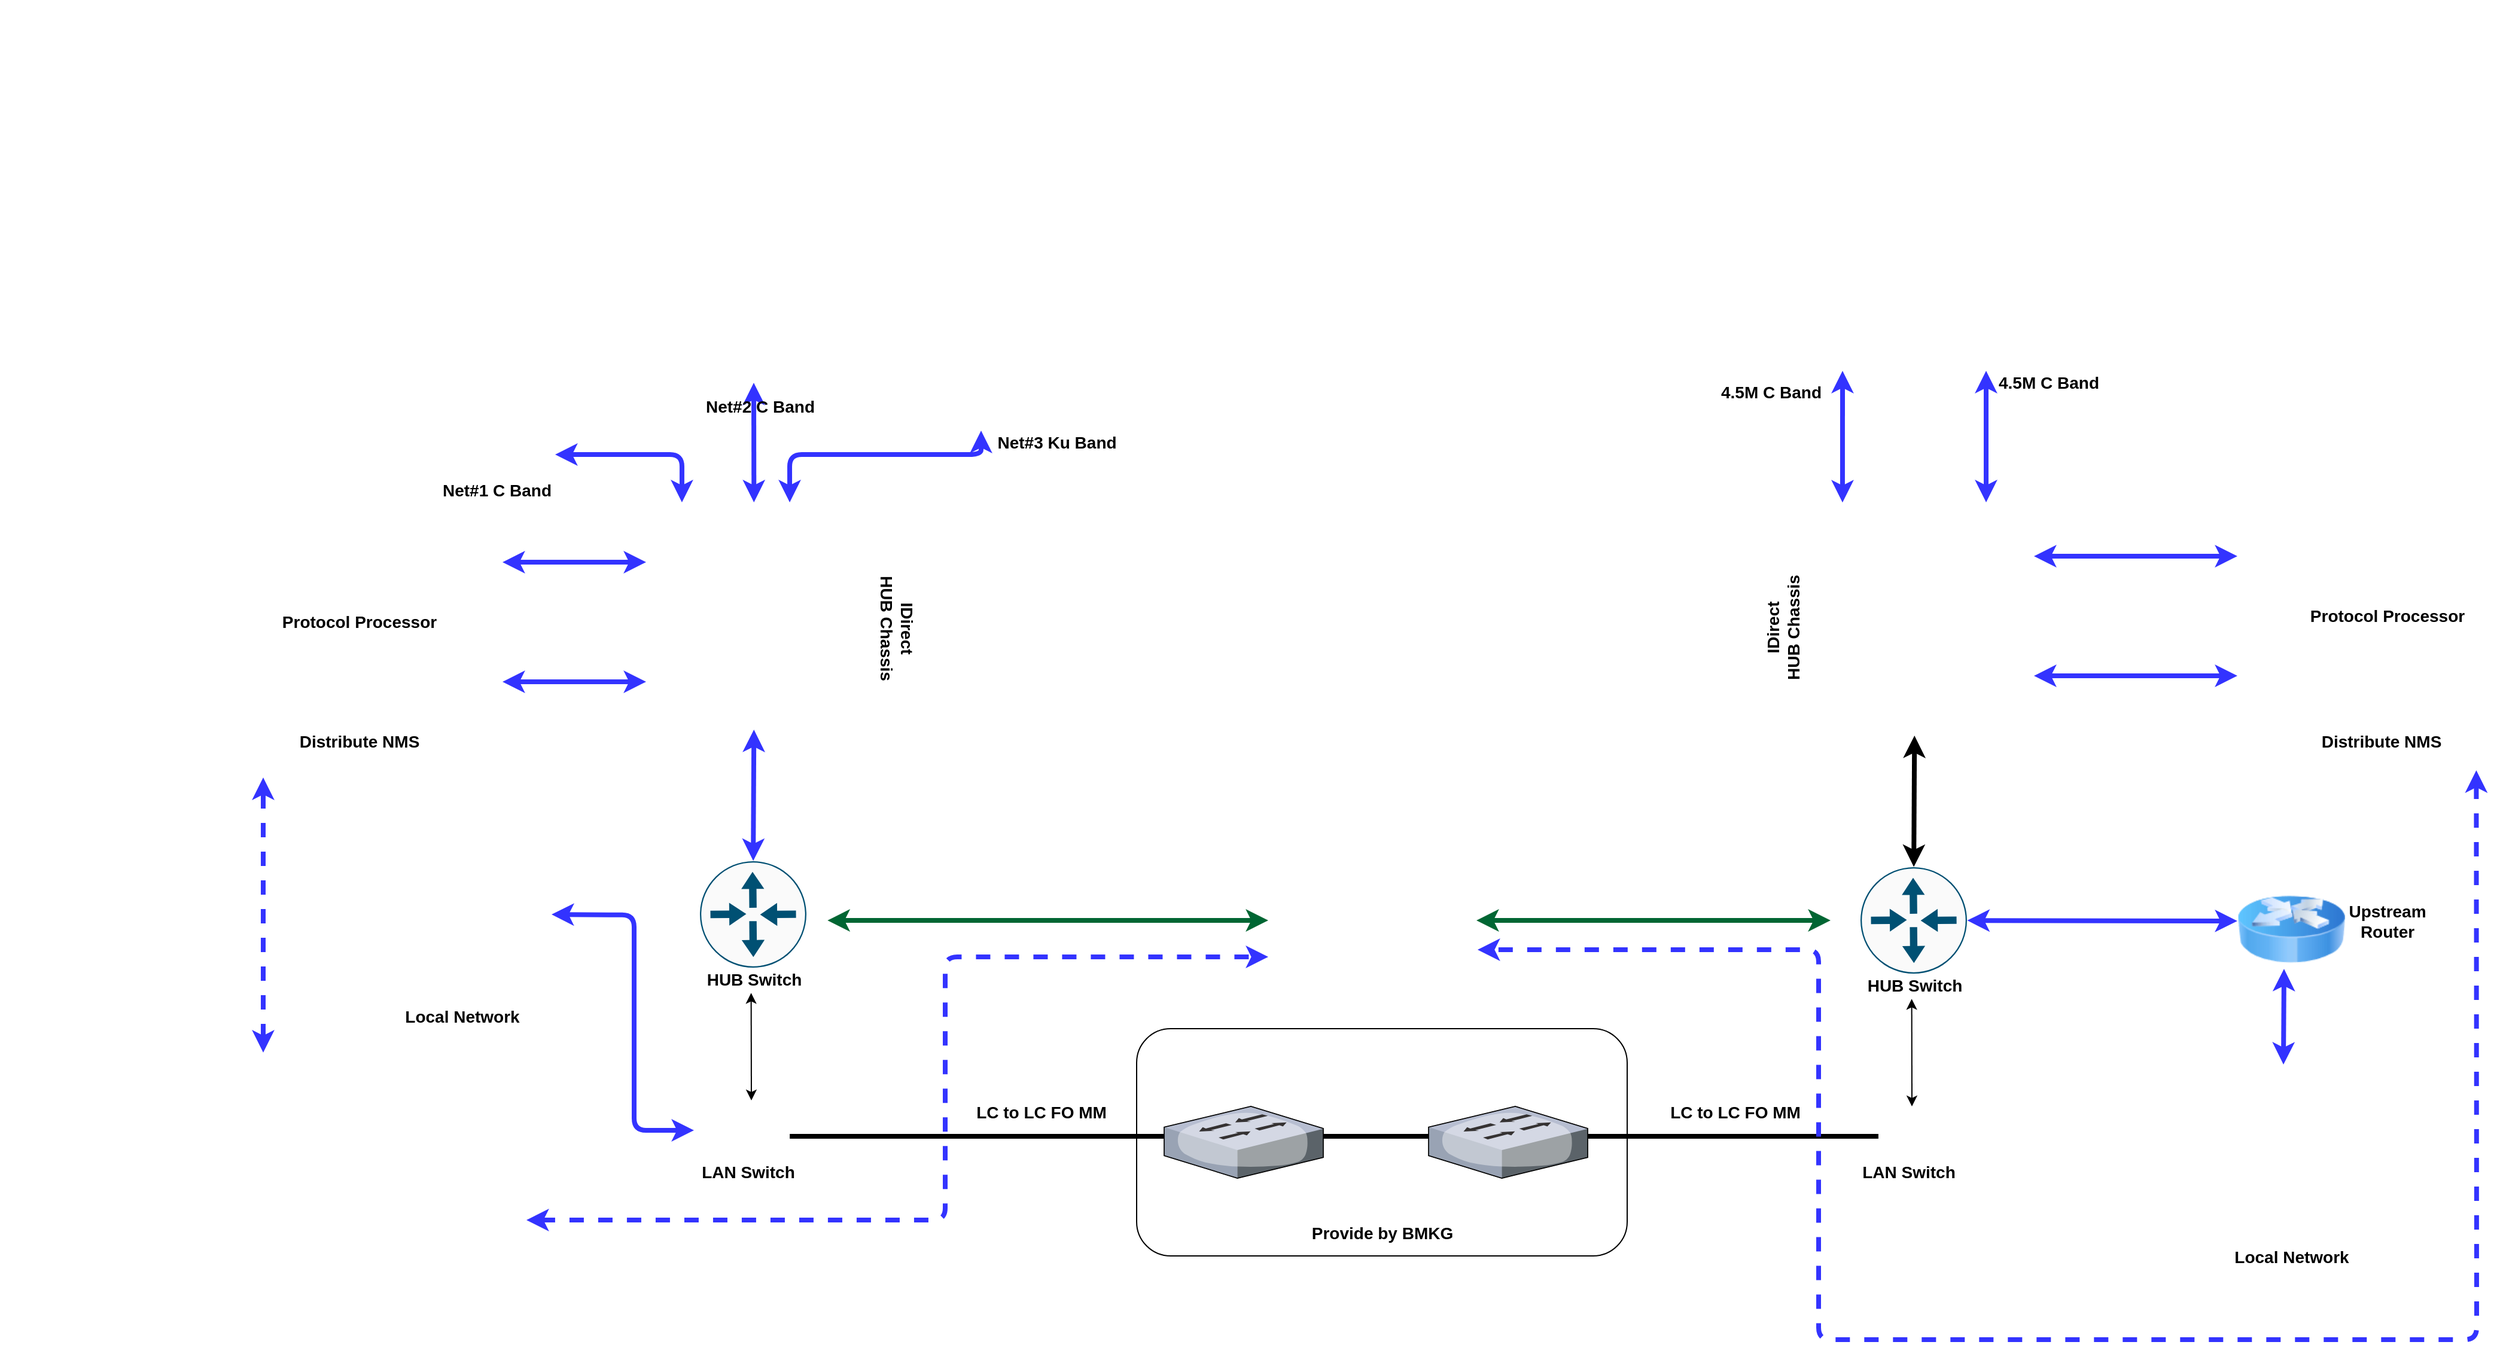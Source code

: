 <mxfile version="14.5.7" type="github">
  <diagram id="yCUWyppLQpPTohpj3Qdh" name="Page-1">
    <mxGraphModel dx="3031" dy="1100" grid="1" gridSize="10" guides="1" tooltips="1" connect="1" arrows="1" fold="1" page="1" pageScale="1" pageWidth="827" pageHeight="1169" math="0" shadow="0">
      <root>
        <mxCell id="0" />
        <mxCell id="1" parent="0" />
        <mxCell id="Th65c8opwPP33r4rbUSn-82" value="" style="shape=image;verticalLabelPosition=bottom;labelBackgroundColor=#ffffff;verticalAlign=top;aspect=fixed;imageAspect=0;image=https://www.idirect.net/wp-content/uploads/2018/11/Series-15100-270-235.jpg;" vertex="1" parent="1">
          <mxGeometry x="954.74" y="467" width="302.17" height="263" as="geometry" />
        </mxCell>
        <mxCell id="Th65c8opwPP33r4rbUSn-81" value="" style="shape=image;verticalLabelPosition=bottom;labelBackgroundColor=#ffffff;verticalAlign=top;aspect=fixed;imageAspect=0;image=https://www.idirect.net/wp-content/uploads/2018/11/Series-15100-270-235.jpg;" vertex="1" parent="1">
          <mxGeometry x="-10" y="467" width="302.17" height="263" as="geometry" />
        </mxCell>
        <mxCell id="Th65c8opwPP33r4rbUSn-1" value="" style="shape=image;html=1;verticalAlign=top;verticalLabelPosition=bottom;labelBackgroundColor=#ffffff;imageAspect=0;aspect=fixed;image=https://cdn3.iconfinder.com/data/icons/technology-1-1/512/technology-machine-electronic-device-17-128.png" vertex="1" parent="1">
          <mxGeometry x="606" y="80" width="128" height="128" as="geometry" />
        </mxCell>
        <mxCell id="Th65c8opwPP33r4rbUSn-4" value="" style="shape=image;html=1;verticalAlign=top;verticalLabelPosition=bottom;labelBackgroundColor=#ffffff;imageAspect=0;aspect=fixed;image=https://cdn2.iconfinder.com/data/icons/electronics-17/24/electronics-11-128.png" vertex="1" parent="1">
          <mxGeometry x="80" y="270" width="128" height="128" as="geometry" />
        </mxCell>
        <mxCell id="Th65c8opwPP33r4rbUSn-5" value="" style="shape=image;html=1;verticalAlign=top;verticalLabelPosition=bottom;labelBackgroundColor=#ffffff;imageAspect=0;aspect=fixed;image=https://cdn2.iconfinder.com/data/icons/electronics-17/24/electronics-11-128.png" vertex="1" parent="1">
          <mxGeometry x="270" y="340" width="100" height="100" as="geometry" />
        </mxCell>
        <mxCell id="Th65c8opwPP33r4rbUSn-6" value="" style="shape=image;html=1;verticalAlign=top;verticalLabelPosition=bottom;labelBackgroundColor=#ffffff;imageAspect=0;aspect=fixed;image=https://cdn2.iconfinder.com/data/icons/electronics-17/24/electronics-11-128.png" vertex="1" parent="1">
          <mxGeometry x="-120" y="380" width="100" height="100" as="geometry" />
        </mxCell>
        <mxCell id="Th65c8opwPP33r4rbUSn-8" value="" style="shape=image;verticalLabelPosition=bottom;labelBackgroundColor=#ffffff;verticalAlign=top;aspect=fixed;imageAspect=0;image=https://www.barnonetech.com/wp-content/uploads/2018/01/Dell-EMC-Gen14-R940-Front-600x275.png;" vertex="1" parent="1">
          <mxGeometry x="-300" y="520" width="218.49" height="100" as="geometry" />
        </mxCell>
        <mxCell id="Th65c8opwPP33r4rbUSn-9" value="" style="shape=image;verticalLabelPosition=bottom;labelBackgroundColor=#ffffff;verticalAlign=top;aspect=fixed;imageAspect=0;image=https://www.barnonetech.com/wp-content/uploads/2018/01/Dell-EMC-Gen14-R940-Front-600x275.png;" vertex="1" parent="1">
          <mxGeometry x="-300" y="620" width="218.49" height="100" as="geometry" />
        </mxCell>
        <mxCell id="Th65c8opwPP33r4rbUSn-10" value="" style="endArrow=classic;startArrow=classic;html=1;strokeColor=#3333FF;strokeWidth=4;" edge="1" parent="1">
          <mxGeometry width="50" height="50" relative="1" as="geometry">
            <mxPoint x="40" y="550" as="sourcePoint" />
            <mxPoint x="-80" y="550" as="targetPoint" />
          </mxGeometry>
        </mxCell>
        <mxCell id="Th65c8opwPP33r4rbUSn-11" value="" style="endArrow=classic;startArrow=classic;html=1;strokeColor=#3333FF;strokeWidth=4;" edge="1" parent="1">
          <mxGeometry width="50" height="50" relative="1" as="geometry">
            <mxPoint x="40" y="650" as="sourcePoint" />
            <mxPoint x="-80" y="650" as="targetPoint" />
          </mxGeometry>
        </mxCell>
        <mxCell id="Th65c8opwPP33r4rbUSn-12" value="" style="endArrow=classic;startArrow=classic;html=1;exitX=0.317;exitY=0.148;exitDx=0;exitDy=0;exitPerimeter=0;strokeColor=#3333FF;strokeWidth=4;" edge="1" parent="1">
          <mxGeometry width="50" height="50" relative="1" as="geometry">
            <mxPoint x="69.969" y="499.96" as="sourcePoint" />
            <mxPoint x="-36" y="460" as="targetPoint" />
            <Array as="points">
              <mxPoint x="70" y="460" />
            </Array>
          </mxGeometry>
        </mxCell>
        <mxCell id="Th65c8opwPP33r4rbUSn-13" value="" style="endArrow=classic;startArrow=classic;html=1;exitX=0.476;exitY=0.148;exitDx=0;exitDy=0;exitPerimeter=0;strokeColor=#3333FF;strokeWidth=4;" edge="1" parent="1">
          <mxGeometry width="50" height="50" relative="1" as="geometry">
            <mxPoint x="130.142" y="499.96" as="sourcePoint" />
            <mxPoint x="130" y="400" as="targetPoint" />
          </mxGeometry>
        </mxCell>
        <mxCell id="Th65c8opwPP33r4rbUSn-14" value="" style="endArrow=classic;startArrow=classic;html=1;exitX=0.555;exitY=0.148;exitDx=0;exitDy=0;exitPerimeter=0;entryX=0.5;entryY=1;entryDx=0;entryDy=0;strokeColor=#3333FF;strokeWidth=4;" edge="1" parent="1" target="Th65c8opwPP33r4rbUSn-5">
          <mxGeometry width="50" height="50" relative="1" as="geometry">
            <mxPoint x="160.04" y="499.96" as="sourcePoint" />
            <mxPoint x="140" y="410" as="targetPoint" />
            <Array as="points">
              <mxPoint x="160" y="460" />
              <mxPoint x="320" y="460" />
            </Array>
          </mxGeometry>
        </mxCell>
        <mxCell id="Th65c8opwPP33r4rbUSn-15" value="" style="points=[[0.5,0,0],[1,0.5,0],[0.5,1,0],[0,0.5,0],[0.145,0.145,0],[0.856,0.145,0],[0.855,0.856,0],[0.145,0.855,0]];verticalLabelPosition=bottom;html=1;verticalAlign=top;aspect=fixed;align=center;pointerEvents=1;shape=mxgraph.cisco19.rect;prIcon=router;fillColor=#FAFAFA;strokeColor=#005073;rotation=-45;" vertex="1" parent="1">
          <mxGeometry x="85" y="800" width="89" height="89" as="geometry" />
        </mxCell>
        <mxCell id="Th65c8opwPP33r4rbUSn-16" value="" style="endArrow=classic;startArrow=classic;html=1;exitX=0.856;exitY=0.145;exitDx=0;exitDy=0;exitPerimeter=0;entryX=0.476;entryY=0.852;entryDx=0;entryDy=0;entryPerimeter=0;strokeColor=#3333FF;strokeWidth=4;" edge="1" parent="1" source="Th65c8opwPP33r4rbUSn-15">
          <mxGeometry width="50" height="50" relative="1" as="geometry">
            <mxPoint x="40" y="790" as="sourcePoint" />
            <mxPoint x="130.142" y="690.04" as="targetPoint" />
          </mxGeometry>
        </mxCell>
        <mxCell id="Th65c8opwPP33r4rbUSn-18" value="" style="shape=image;verticalLabelPosition=bottom;labelBackgroundColor=#ffffff;verticalAlign=top;aspect=fixed;imageAspect=0;image=https://cdn.pixabay.com/photo/2012/04/12/10/22/router-29336__340.png;" vertex="1" parent="1">
          <mxGeometry x="80" y="990" width="111.65" height="70" as="geometry" />
        </mxCell>
        <mxCell id="Th65c8opwPP33r4rbUSn-19" value="&lt;b&gt;&lt;font style=&quot;font-size: 14px&quot;&gt;HUB Switch&lt;/font&gt;&lt;/b&gt;" style="text;html=1;align=center;verticalAlign=middle;resizable=0;points=[];autosize=1;" vertex="1" parent="1">
          <mxGeometry x="84.51" y="889" width="90" height="20" as="geometry" />
        </mxCell>
        <mxCell id="Th65c8opwPP33r4rbUSn-20" value="" style="endArrow=classic;startArrow=classic;html=1;entryX=0.481;entryY=1.058;entryDx=0;entryDy=0;entryPerimeter=0;" edge="1" parent="1" target="Th65c8opwPP33r4rbUSn-19">
          <mxGeometry width="50" height="50" relative="1" as="geometry">
            <mxPoint x="128" y="1000" as="sourcePoint" />
            <mxPoint x="90" y="990" as="targetPoint" />
          </mxGeometry>
        </mxCell>
        <mxCell id="Th65c8opwPP33r4rbUSn-23" value="" style="shape=image;html=1;verticalAlign=top;verticalLabelPosition=bottom;labelBackgroundColor=#ffffff;imageAspect=0;aspect=fixed;image=https://cdn2.iconfinder.com/data/icons/electronics-17/24/electronics-11-128.png;rotation=-90;" vertex="1" parent="1">
          <mxGeometry x="990" y="290" width="100" height="100" as="geometry" />
        </mxCell>
        <mxCell id="Th65c8opwPP33r4rbUSn-25" value="" style="shape=image;verticalLabelPosition=bottom;labelBackgroundColor=#ffffff;verticalAlign=top;aspect=fixed;imageAspect=0;image=https://www.barnonetech.com/wp-content/uploads/2018/01/Dell-EMC-Gen14-R940-Front-600x275.png;" vertex="1" parent="1">
          <mxGeometry x="1370" y="520" width="218.49" height="100" as="geometry" />
        </mxCell>
        <mxCell id="Th65c8opwPP33r4rbUSn-26" value="" style="shape=image;verticalLabelPosition=bottom;labelBackgroundColor=#ffffff;verticalAlign=top;aspect=fixed;imageAspect=0;image=https://www.barnonetech.com/wp-content/uploads/2018/01/Dell-EMC-Gen14-R940-Front-600x275.png;" vertex="1" parent="1">
          <mxGeometry x="1370" y="620" width="218.49" height="100" as="geometry" />
        </mxCell>
        <mxCell id="Th65c8opwPP33r4rbUSn-27" value="" style="endArrow=classic;startArrow=classic;html=1;entryX=0;entryY=0.25;entryDx=0;entryDy=0;strokeColor=#3333FF;strokeWidth=4;" edge="1" parent="1" target="Th65c8opwPP33r4rbUSn-25">
          <mxGeometry width="50" height="50" relative="1" as="geometry">
            <mxPoint x="1200" y="545" as="sourcePoint" />
            <mxPoint x="890" y="555" as="targetPoint" />
          </mxGeometry>
        </mxCell>
        <mxCell id="Th65c8opwPP33r4rbUSn-28" value="" style="endArrow=classic;startArrow=classic;html=1;exitX=0;exitY=0.25;exitDx=0;exitDy=0;strokeColor=#3333FF;strokeWidth=4;" edge="1" parent="1" source="Th65c8opwPP33r4rbUSn-26">
          <mxGeometry width="50" height="50" relative="1" as="geometry">
            <mxPoint x="1010" y="655" as="sourcePoint" />
            <mxPoint x="1200" y="645" as="targetPoint" />
          </mxGeometry>
        </mxCell>
        <mxCell id="Th65c8opwPP33r4rbUSn-32" value="" style="points=[[0.5,0,0],[1,0.5,0],[0.5,1,0],[0,0.5,0],[0.145,0.145,0],[0.856,0.145,0],[0.855,0.856,0],[0.145,0.855,0]];verticalLabelPosition=bottom;html=1;verticalAlign=top;aspect=fixed;align=center;pointerEvents=1;shape=mxgraph.cisco19.rect;prIcon=router;fillColor=#FAFAFA;strokeColor=#005073;rotation=-45;" vertex="1" parent="1">
          <mxGeometry x="1055" y="805" width="89" height="89" as="geometry" />
        </mxCell>
        <mxCell id="Th65c8opwPP33r4rbUSn-33" value="" style="endArrow=classic;startArrow=classic;html=1;exitX=0.856;exitY=0.145;exitDx=0;exitDy=0;exitPerimeter=0;entryX=0.476;entryY=0.852;entryDx=0;entryDy=0;entryPerimeter=0;strokeWidth=4;" edge="1" source="Th65c8opwPP33r4rbUSn-32" parent="1">
          <mxGeometry width="50" height="50" relative="1" as="geometry">
            <mxPoint x="1010" y="795" as="sourcePoint" />
            <mxPoint x="1100.142" y="695.04" as="targetPoint" />
          </mxGeometry>
        </mxCell>
        <mxCell id="Th65c8opwPP33r4rbUSn-34" value="" style="shape=image;verticalLabelPosition=bottom;labelBackgroundColor=#ffffff;verticalAlign=top;aspect=fixed;imageAspect=0;image=https://cdn.pixabay.com/photo/2012/04/12/10/22/router-29336__340.png;" vertex="1" parent="1">
          <mxGeometry x="1050" y="990" width="111.65" height="70" as="geometry" />
        </mxCell>
        <mxCell id="Th65c8opwPP33r4rbUSn-35" value="&lt;b&gt;&lt;font style=&quot;font-size: 14px&quot;&gt;HUB Switch&lt;/font&gt;&lt;/b&gt;" style="text;html=1;align=center;verticalAlign=middle;resizable=0;points=[];autosize=1;" vertex="1" parent="1">
          <mxGeometry x="1054.51" y="894" width="90" height="20" as="geometry" />
        </mxCell>
        <mxCell id="Th65c8opwPP33r4rbUSn-36" value="" style="endArrow=classic;startArrow=classic;html=1;entryX=0.481;entryY=1.058;entryDx=0;entryDy=0;entryPerimeter=0;" edge="1" target="Th65c8opwPP33r4rbUSn-35" parent="1">
          <mxGeometry width="50" height="50" relative="1" as="geometry">
            <mxPoint x="1098" y="1005" as="sourcePoint" />
            <mxPoint x="1060" y="995" as="targetPoint" />
          </mxGeometry>
        </mxCell>
        <mxCell id="Th65c8opwPP33r4rbUSn-37" value="" style="shape=image;html=1;verticalAlign=top;verticalLabelPosition=bottom;labelBackgroundColor=#ffffff;imageAspect=0;aspect=fixed;image=https://cdn2.iconfinder.com/data/icons/electronics-17/24/electronics-11-128.png;rotation=-90;" vertex="1" parent="1">
          <mxGeometry x="1110" y="290" width="100" height="100" as="geometry" />
        </mxCell>
        <mxCell id="Th65c8opwPP33r4rbUSn-38" value="" style="endArrow=classic;startArrow=classic;html=1;entryX=0;entryY=0.5;entryDx=0;entryDy=0;exitX=0.317;exitY=0.13;exitDx=0;exitDy=0;exitPerimeter=0;strokeColor=#3333FF;strokeWidth=4;" edge="1" parent="1" target="Th65c8opwPP33r4rbUSn-23">
          <mxGeometry width="50" height="50" relative="1" as="geometry">
            <mxPoint x="1039.969" y="500.1" as="sourcePoint" />
            <mxPoint x="930" y="470" as="targetPoint" />
          </mxGeometry>
        </mxCell>
        <mxCell id="Th65c8opwPP33r4rbUSn-39" value="" style="endArrow=classic;startArrow=classic;html=1;entryX=0;entryY=0.5;entryDx=0;entryDy=0;entryPerimeter=0;strokeColor=#3333FF;strokeWidth=4;" edge="1" parent="1" target="Th65c8opwPP33r4rbUSn-37">
          <mxGeometry width="50" height="50" relative="1" as="geometry">
            <mxPoint x="1160" y="500" as="sourcePoint" />
            <mxPoint x="1160" y="400" as="targetPoint" />
          </mxGeometry>
        </mxCell>
        <mxCell id="Th65c8opwPP33r4rbUSn-43" value="" style="shape=image;verticalLabelPosition=bottom;labelBackgroundColor=#ffffff;verticalAlign=top;aspect=fixed;imageAspect=0;image=https://icon-library.com/images/vpn-icon/vpn-icon-2.jpg;" vertex="1" parent="1">
          <mxGeometry x="574" y="769.5" width="160" height="160" as="geometry" />
        </mxCell>
        <mxCell id="Th65c8opwPP33r4rbUSn-44" value="" style="endArrow=classic;startArrow=classic;html=1;exitX=1;exitY=0.5;exitDx=0;exitDy=0;strokeWidth=4;strokeColor=#006633;" edge="1" parent="1">
          <mxGeometry width="50" height="50" relative="1" as="geometry">
            <mxPoint x="191.65" y="849.5" as="sourcePoint" />
            <mxPoint x="560" y="849.5" as="targetPoint" />
          </mxGeometry>
        </mxCell>
        <mxCell id="Th65c8opwPP33r4rbUSn-45" value="" style="endArrow=classic;startArrow=classic;html=1;exitX=1;exitY=0.5;exitDx=0;exitDy=0;strokeWidth=4;strokeColor=#006633;" edge="1" parent="1" source="Th65c8opwPP33r4rbUSn-43">
          <mxGeometry width="50" height="50" relative="1" as="geometry">
            <mxPoint x="620" y="594.5" as="sourcePoint" />
            <mxPoint x="1030" y="849.5" as="targetPoint" />
          </mxGeometry>
        </mxCell>
        <mxCell id="Th65c8opwPP33r4rbUSn-47" value="" style="shape=image;verticalLabelPosition=bottom;labelBackgroundColor=#ffffff;verticalAlign=top;aspect=fixed;imageAspect=0;image=https://static.thenounproject.com/png/1875758-200.png;" vertex="1" parent="1">
          <mxGeometry x="-190" y="769" width="151" height="151" as="geometry" />
        </mxCell>
        <mxCell id="Th65c8opwPP33r4rbUSn-48" value="" style="endArrow=classic;startArrow=classic;html=1;strokeWidth=4;exitX=1;exitY=0.5;exitDx=0;exitDy=0;entryX=0;entryY=0.5;entryDx=0;entryDy=0;strokeColor=#3333FF;" edge="1" parent="1" source="Th65c8opwPP33r4rbUSn-47" target="Th65c8opwPP33r4rbUSn-18">
          <mxGeometry width="50" height="50" relative="1" as="geometry">
            <mxPoint x="620" y="1020" as="sourcePoint" />
            <mxPoint x="670" y="970" as="targetPoint" />
            <Array as="points">
              <mxPoint x="30" y="845" />
              <mxPoint x="30" y="1025" />
            </Array>
          </mxGeometry>
        </mxCell>
        <mxCell id="Th65c8opwPP33r4rbUSn-49" value="" style="shape=image;verticalLabelPosition=bottom;labelBackgroundColor=#ffffff;verticalAlign=top;aspect=fixed;imageAspect=0;image=https://static.thenounproject.com/png/1875758-200.png;" vertex="1" parent="1">
          <mxGeometry x="1333" y="970" width="151" height="151" as="geometry" />
        </mxCell>
        <mxCell id="Th65c8opwPP33r4rbUSn-50" value="" style="image;html=1;image=img/lib/clip_art/networking/Router_Icon_128x128.png" vertex="1" parent="1">
          <mxGeometry x="1370" y="809" width="90" height="96" as="geometry" />
        </mxCell>
        <mxCell id="Th65c8opwPP33r4rbUSn-51" value="&lt;b&gt;&lt;font style=&quot;font-size: 14px&quot;&gt;LAN Switch&lt;/font&gt;&lt;/b&gt;" style="text;html=1;align=center;verticalAlign=middle;resizable=0;points=[];autosize=1;" vertex="1" parent="1">
          <mxGeometry x="80.0" y="1050" width="90" height="20" as="geometry" />
        </mxCell>
        <mxCell id="Th65c8opwPP33r4rbUSn-52" value="&lt;b&gt;&lt;font style=&quot;font-size: 14px&quot;&gt;LAN Switch&lt;/font&gt;&lt;/b&gt;" style="text;html=1;align=center;verticalAlign=middle;resizable=0;points=[];autosize=1;" vertex="1" parent="1">
          <mxGeometry x="1050" y="1050" width="90" height="20" as="geometry" />
        </mxCell>
        <mxCell id="Th65c8opwPP33r4rbUSn-53" value="&lt;b&gt;&lt;font style=&quot;font-size: 14px&quot;&gt;Upstream &lt;br&gt;Router&lt;/font&gt;&lt;/b&gt;" style="text;html=1;align=center;verticalAlign=middle;resizable=0;points=[];autosize=1;" vertex="1" parent="1">
          <mxGeometry x="1455" y="834.5" width="80" height="30" as="geometry" />
        </mxCell>
        <mxCell id="Th65c8opwPP33r4rbUSn-55" value="" style="endArrow=classic;startArrow=classic;html=1;strokeWidth=4;exitX=0.855;exitY=0.856;exitDx=0;exitDy=0;exitPerimeter=0;strokeColor=#3333FF;" edge="1" parent="1" source="Th65c8opwPP33r4rbUSn-32">
          <mxGeometry width="50" height="50" relative="1" as="geometry">
            <mxPoint x="690" y="810" as="sourcePoint" />
            <mxPoint x="1370" y="850" as="targetPoint" />
          </mxGeometry>
        </mxCell>
        <mxCell id="Th65c8opwPP33r4rbUSn-56" value="" style="endArrow=classic;startArrow=classic;html=1;strokeWidth=4;exitX=0.5;exitY=0;exitDx=0;exitDy=0;strokeColor=#3333FF;" edge="1" parent="1" source="Th65c8opwPP33r4rbUSn-49">
          <mxGeometry width="50" height="50" relative="1" as="geometry">
            <mxPoint x="690" y="810" as="sourcePoint" />
            <mxPoint x="1409" y="890" as="targetPoint" />
          </mxGeometry>
        </mxCell>
        <mxCell id="Th65c8opwPP33r4rbUSn-57" value="&lt;b&gt;&lt;font style=&quot;font-size: 14px&quot;&gt;Local Network&lt;/font&gt;&lt;/b&gt;" style="text;html=1;align=center;verticalAlign=middle;resizable=0;points=[];autosize=1;" vertex="1" parent="1">
          <mxGeometry x="-169.5" y="920" width="110" height="20" as="geometry" />
        </mxCell>
        <mxCell id="Th65c8opwPP33r4rbUSn-58" value="&lt;b&gt;&lt;font style=&quot;font-size: 14px&quot;&gt;Local Network&lt;/font&gt;&lt;/b&gt;" style="text;html=1;align=center;verticalAlign=middle;resizable=0;points=[];autosize=1;" vertex="1" parent="1">
          <mxGeometry x="1360" y="1121" width="110" height="20" as="geometry" />
        </mxCell>
        <mxCell id="Th65c8opwPP33r4rbUSn-59" value="" style="endArrow=none;html=1;strokeWidth=4;exitX=0.717;exitY=0.571;exitDx=0;exitDy=0;exitPerimeter=0;entryX=0.179;entryY=0.571;entryDx=0;entryDy=0;entryPerimeter=0;" edge="1" parent="1" source="Th65c8opwPP33r4rbUSn-18" target="Th65c8opwPP33r4rbUSn-34">
          <mxGeometry width="50" height="50" relative="1" as="geometry">
            <mxPoint x="520" y="800" as="sourcePoint" />
            <mxPoint x="570" y="750" as="targetPoint" />
          </mxGeometry>
        </mxCell>
        <mxCell id="Th65c8opwPP33r4rbUSn-60" value="" style="rounded=1;whiteSpace=wrap;html=1;fillColor=none;" vertex="1" parent="1">
          <mxGeometry x="450" y="940" width="410" height="190" as="geometry" />
        </mxCell>
        <mxCell id="Th65c8opwPP33r4rbUSn-61" value="" style="verticalLabelPosition=bottom;aspect=fixed;html=1;verticalAlign=top;strokeColor=none;align=center;outlineConnect=0;shape=mxgraph.citrix.switch;fillColor=none;" vertex="1" parent="1">
          <mxGeometry x="472.99" y="1005" width="133.01" height="60" as="geometry" />
        </mxCell>
        <mxCell id="Th65c8opwPP33r4rbUSn-62" value="" style="verticalLabelPosition=bottom;aspect=fixed;html=1;verticalAlign=top;strokeColor=none;align=center;outlineConnect=0;shape=mxgraph.citrix.switch;fillColor=none;" vertex="1" parent="1">
          <mxGeometry x="694" y="1005" width="133.01" height="60" as="geometry" />
        </mxCell>
        <mxCell id="Th65c8opwPP33r4rbUSn-63" value="&lt;b&gt;&lt;font style=&quot;font-size: 14px&quot;&gt;Provide by BMKG&lt;/font&gt;&lt;/b&gt;" style="text;html=1;align=center;verticalAlign=middle;resizable=0;points=[];autosize=1;" vertex="1" parent="1">
          <mxGeometry x="590" y="1101" width="130" height="20" as="geometry" />
        </mxCell>
        <mxCell id="Th65c8opwPP33r4rbUSn-64" value="&lt;b&gt;&lt;font style=&quot;font-size: 14px&quot;&gt;LC to LC FO MM&lt;/font&gt;&lt;/b&gt;" style="text;html=1;align=center;verticalAlign=middle;resizable=0;points=[];autosize=1;" vertex="1" parent="1">
          <mxGeometry x="310" y="1000" width="120" height="20" as="geometry" />
        </mxCell>
        <mxCell id="Th65c8opwPP33r4rbUSn-65" value="&lt;b&gt;&lt;font style=&quot;font-size: 14px&quot;&gt;LC to LC FO MM&lt;/font&gt;&lt;/b&gt;" style="text;html=1;align=center;verticalAlign=middle;resizable=0;points=[];autosize=1;" vertex="1" parent="1">
          <mxGeometry x="890" y="1000" width="120" height="20" as="geometry" />
        </mxCell>
        <mxCell id="Th65c8opwPP33r4rbUSn-66" value="" style="shape=image;verticalLabelPosition=bottom;labelBackgroundColor=#ffffff;verticalAlign=top;aspect=fixed;imageAspect=0;image=https://www.barantum.com/blog/wp-content/uploads/2019/04/Monitoring-Sales.png;" vertex="1" parent="1">
          <mxGeometry x="-500" y="970" width="490" height="183.75" as="geometry" />
        </mxCell>
        <mxCell id="Th65c8opwPP33r4rbUSn-67" value="" style="endArrow=classic;startArrow=classic;html=1;strokeWidth=4;dashed=1;strokeColor=#3333FF;" edge="1" parent="1">
          <mxGeometry width="50" height="50" relative="1" as="geometry">
            <mxPoint x="-280" y="960" as="sourcePoint" />
            <mxPoint x="-280" y="730" as="targetPoint" />
          </mxGeometry>
        </mxCell>
        <mxCell id="Th65c8opwPP33r4rbUSn-68" value="" style="endArrow=classic;startArrow=classic;html=1;strokeWidth=4;dashed=1;strokeColor=#3333FF;" edge="1" parent="1">
          <mxGeometry width="50" height="50" relative="1" as="geometry">
            <mxPoint x="-60" y="1100" as="sourcePoint" />
            <mxPoint x="560" y="880" as="targetPoint" />
            <Array as="points">
              <mxPoint x="290" y="1100" />
              <mxPoint x="290" y="880" />
            </Array>
          </mxGeometry>
        </mxCell>
        <mxCell id="Th65c8opwPP33r4rbUSn-69" value="" style="endArrow=classic;startArrow=classic;html=1;dashed=1;strokeWidth=4;entryX=1.006;entryY=0.653;entryDx=0;entryDy=0;entryPerimeter=0;exitX=0.914;exitY=1.04;exitDx=0;exitDy=0;exitPerimeter=0;strokeColor=#3333FF;" edge="1" parent="1" source="Th65c8opwPP33r4rbUSn-26" target="Th65c8opwPP33r4rbUSn-43">
          <mxGeometry width="50" height="50" relative="1" as="geometry">
            <mxPoint x="1570" y="760" as="sourcePoint" />
            <mxPoint x="650" y="980" as="targetPoint" />
            <Array as="points">
              <mxPoint x="1570" y="1200" />
              <mxPoint x="1020" y="1200" />
              <mxPoint x="1020" y="874" />
            </Array>
          </mxGeometry>
        </mxCell>
        <mxCell id="Th65c8opwPP33r4rbUSn-70" value="&lt;b&gt;&lt;font style=&quot;font-size: 14px&quot;&gt;Distribute NMS&lt;/font&gt;&lt;/b&gt;" style="text;html=1;align=center;verticalAlign=middle;resizable=0;points=[];autosize=1;" vertex="1" parent="1">
          <mxGeometry x="-260" y="690" width="120" height="20" as="geometry" />
        </mxCell>
        <mxCell id="Th65c8opwPP33r4rbUSn-71" value="&lt;b&gt;&lt;font style=&quot;font-size: 14px&quot;&gt;Distribute NMS&lt;/font&gt;&lt;/b&gt;" style="text;html=1;align=center;verticalAlign=middle;resizable=0;points=[];autosize=1;" vertex="1" parent="1">
          <mxGeometry x="1430" y="690" width="120" height="20" as="geometry" />
        </mxCell>
        <mxCell id="Th65c8opwPP33r4rbUSn-72" value="&lt;b&gt;&lt;font style=&quot;font-size: 14px&quot;&gt;Protocol Processor&lt;/font&gt;&lt;/b&gt;" style="text;html=1;align=center;verticalAlign=middle;resizable=0;points=[];autosize=1;" vertex="1" parent="1">
          <mxGeometry x="-270" y="590" width="140" height="20" as="geometry" />
        </mxCell>
        <mxCell id="Th65c8opwPP33r4rbUSn-73" value="&lt;b&gt;&lt;font style=&quot;font-size: 14px&quot;&gt;Protocol Processor&lt;/font&gt;&lt;/b&gt;" style="text;html=1;align=center;verticalAlign=middle;resizable=0;points=[];autosize=1;" vertex="1" parent="1">
          <mxGeometry x="1425" y="585" width="140" height="20" as="geometry" />
        </mxCell>
        <mxCell id="Th65c8opwPP33r4rbUSn-74" value="&lt;b&gt;&lt;font style=&quot;font-size: 14px&quot;&gt;IDirect&lt;br&gt;HUB Chassis&lt;br&gt;&lt;/font&gt;&lt;/b&gt;" style="text;html=1;align=center;verticalAlign=middle;resizable=0;points=[];autosize=1;rotation=90;" vertex="1" parent="1">
          <mxGeometry x="200" y="590" width="100" height="30" as="geometry" />
        </mxCell>
        <mxCell id="Th65c8opwPP33r4rbUSn-75" value="&lt;b&gt;&lt;font style=&quot;font-size: 14px&quot;&gt;IDirect&lt;br&gt;HUB Chassis&lt;br&gt;&lt;/font&gt;&lt;/b&gt;" style="text;html=1;align=center;verticalAlign=middle;resizable=0;points=[];autosize=1;rotation=-90;" vertex="1" parent="1">
          <mxGeometry x="940" y="590" width="100" height="30" as="geometry" />
        </mxCell>
        <mxCell id="Th65c8opwPP33r4rbUSn-76" value="&lt;b&gt;&lt;font style=&quot;font-size: 14px&quot;&gt;Net#1 C Band&lt;br&gt;&lt;/font&gt;&lt;/b&gt;" style="text;html=1;align=center;verticalAlign=middle;resizable=0;points=[];autosize=1;rotation=0;" vertex="1" parent="1">
          <mxGeometry x="-140" y="480" width="110" height="20" as="geometry" />
        </mxCell>
        <mxCell id="Th65c8opwPP33r4rbUSn-77" value="&lt;b&gt;&lt;font style=&quot;font-size: 14px&quot;&gt;Net#2 C Band&lt;br&gt;&lt;/font&gt;&lt;/b&gt;" style="text;html=1;align=center;verticalAlign=middle;resizable=0;points=[];autosize=1;rotation=0;" vertex="1" parent="1">
          <mxGeometry x="80" y="410" width="110" height="20" as="geometry" />
        </mxCell>
        <mxCell id="Th65c8opwPP33r4rbUSn-78" value="&lt;b&gt;&lt;font style=&quot;font-size: 14px&quot;&gt;Net#3 Ku Band&lt;br&gt;&lt;/font&gt;&lt;/b&gt;" style="text;html=1;align=center;verticalAlign=middle;resizable=0;points=[];autosize=1;rotation=0;" vertex="1" parent="1">
          <mxGeometry x="323.45" y="440" width="120" height="20" as="geometry" />
        </mxCell>
        <mxCell id="Th65c8opwPP33r4rbUSn-79" value="&lt;b&gt;&lt;font style=&quot;font-size: 14px&quot;&gt;4.5M C Band&lt;br&gt;&lt;/font&gt;&lt;/b&gt;" style="text;html=1;align=center;verticalAlign=middle;resizable=0;points=[];autosize=1;rotation=0;" vertex="1" parent="1">
          <mxGeometry x="930" y="398" width="100" height="20" as="geometry" />
        </mxCell>
        <mxCell id="Th65c8opwPP33r4rbUSn-80" value="&lt;b&gt;&lt;font style=&quot;font-size: 14px&quot;&gt;4.5M C Band&lt;br&gt;&lt;/font&gt;&lt;/b&gt;" style="text;html=1;align=center;verticalAlign=middle;resizable=0;points=[];autosize=1;rotation=0;" vertex="1" parent="1">
          <mxGeometry x="1161.65" y="390" width="100" height="20" as="geometry" />
        </mxCell>
      </root>
    </mxGraphModel>
  </diagram>
</mxfile>

